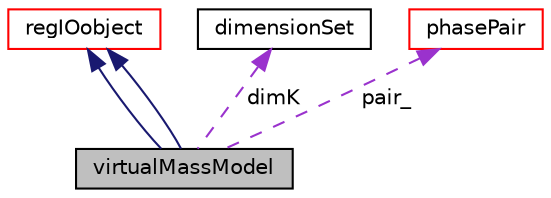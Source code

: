 digraph "virtualMassModel"
{
  bgcolor="transparent";
  edge [fontname="Helvetica",fontsize="10",labelfontname="Helvetica",labelfontsize="10"];
  node [fontname="Helvetica",fontsize="10",shape=record];
  Node1 [label="virtualMassModel",height=0.2,width=0.4,color="black", fillcolor="grey75", style="filled", fontcolor="black"];
  Node2 -> Node1 [dir="back",color="midnightblue",fontsize="10",style="solid",fontname="Helvetica"];
  Node2 [label="regIOobject",height=0.2,width=0.4,color="red",URL="$a02192.html",tooltip="regIOobject is an abstract class derived from IOobject to handle automatic object registration with t..."];
  Node2 -> Node1 [dir="back",color="midnightblue",fontsize="10",style="solid",fontname="Helvetica"];
  Node3 -> Node1 [dir="back",color="darkorchid3",fontsize="10",style="dashed",label=" dimK" ,fontname="Helvetica"];
  Node3 [label="dimensionSet",height=0.2,width=0.4,color="black",URL="$a00540.html",tooltip="Dimension set for the base types. "];
  Node4 -> Node1 [dir="back",color="darkorchid3",fontsize="10",style="dashed",label=" pair_" ,fontname="Helvetica"];
  Node4 [label="phasePair",height=0.2,width=0.4,color="red",URL="$a01878.html"];
}
